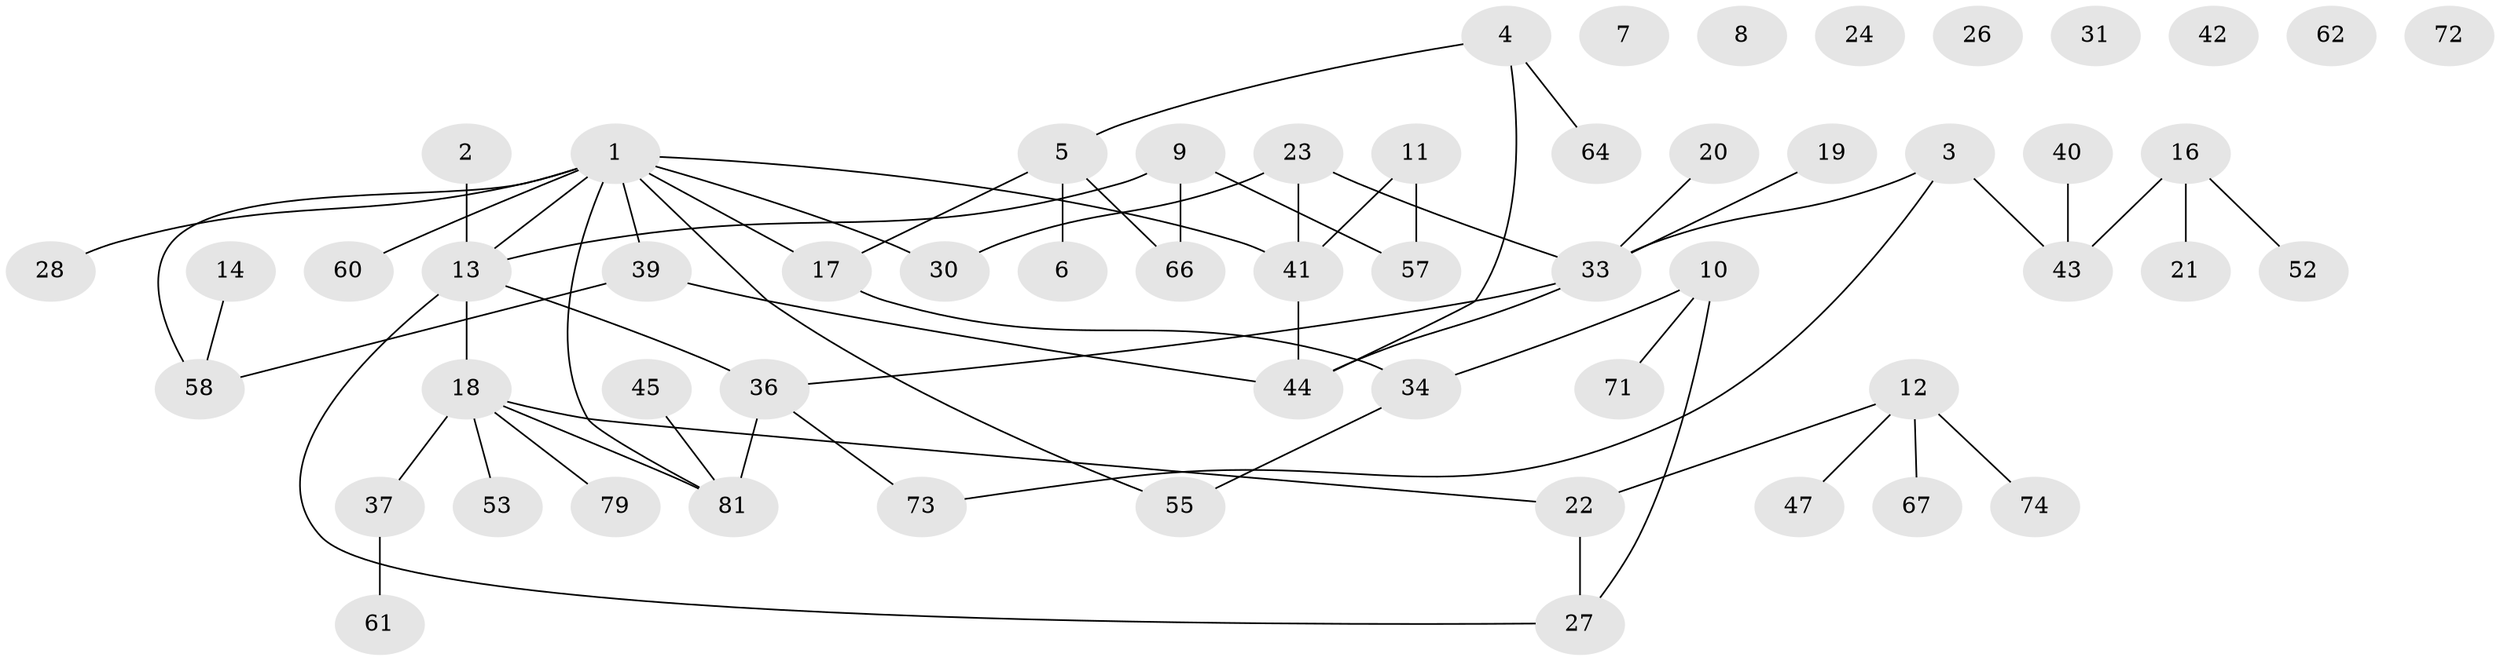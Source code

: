 // Generated by graph-tools (version 1.1) at 2025/23/03/03/25 07:23:27]
// undirected, 57 vertices, 62 edges
graph export_dot {
graph [start="1"]
  node [color=gray90,style=filled];
  1 [super="+25"];
  2;
  3 [super="+70"];
  4;
  5 [super="+76"];
  6;
  7 [super="+83"];
  8;
  9 [super="+65"];
  10 [super="+59"];
  11 [super="+51"];
  12 [super="+15"];
  13 [super="+35"];
  14;
  16 [super="+75"];
  17 [super="+49"];
  18 [super="+29"];
  19;
  20;
  21;
  22;
  23;
  24;
  26;
  27 [super="+38"];
  28;
  30 [super="+32"];
  31;
  33 [super="+48"];
  34 [super="+46"];
  36 [super="+50"];
  37;
  39 [super="+68"];
  40 [super="+78"];
  41 [super="+63"];
  42;
  43;
  44 [super="+56"];
  45;
  47;
  52 [super="+54"];
  53;
  55;
  57;
  58 [super="+69"];
  60;
  61 [super="+77"];
  62 [super="+80"];
  64;
  66;
  67;
  71;
  72;
  73;
  74;
  79;
  81 [super="+82"];
  1 -- 17;
  1 -- 28;
  1 -- 58;
  1 -- 81;
  1 -- 55;
  1 -- 41;
  1 -- 60;
  1 -- 30;
  1 -- 39;
  1 -- 13;
  2 -- 13;
  3 -- 43;
  3 -- 73;
  3 -- 33;
  4 -- 5;
  4 -- 44;
  4 -- 64;
  5 -- 66;
  5 -- 6;
  5 -- 17;
  9 -- 57;
  9 -- 66 [weight=2];
  9 -- 13;
  10 -- 34;
  10 -- 71;
  10 -- 27;
  11 -- 41;
  11 -- 57;
  12 -- 22;
  12 -- 47;
  12 -- 74;
  12 -- 67;
  13 -- 18 [weight=2];
  13 -- 36;
  13 -- 27;
  14 -- 58;
  16 -- 52;
  16 -- 43;
  16 -- 21;
  17 -- 34;
  18 -- 22;
  18 -- 37;
  18 -- 81;
  18 -- 53;
  18 -- 79;
  19 -- 33;
  20 -- 33;
  22 -- 27;
  23 -- 30;
  23 -- 33;
  23 -- 41;
  33 -- 36;
  33 -- 44;
  34 -- 55;
  36 -- 73;
  36 -- 81;
  37 -- 61;
  39 -- 58;
  39 -- 44;
  40 -- 43;
  41 -- 44;
  45 -- 81;
}
